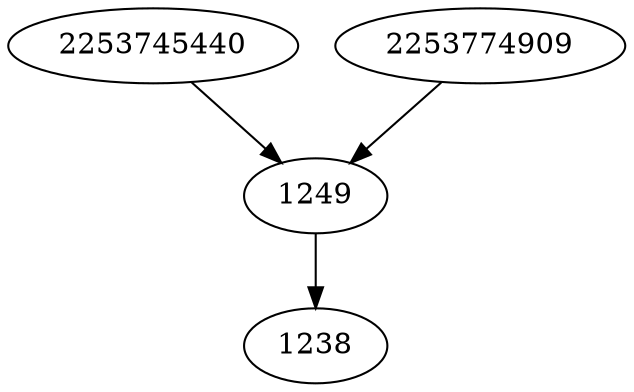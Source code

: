 strict digraph  {
2253745440;
1249;
2253774909;
1238;
2253745440 -> 1249;
1249 -> 1238;
2253774909 -> 1249;
}
